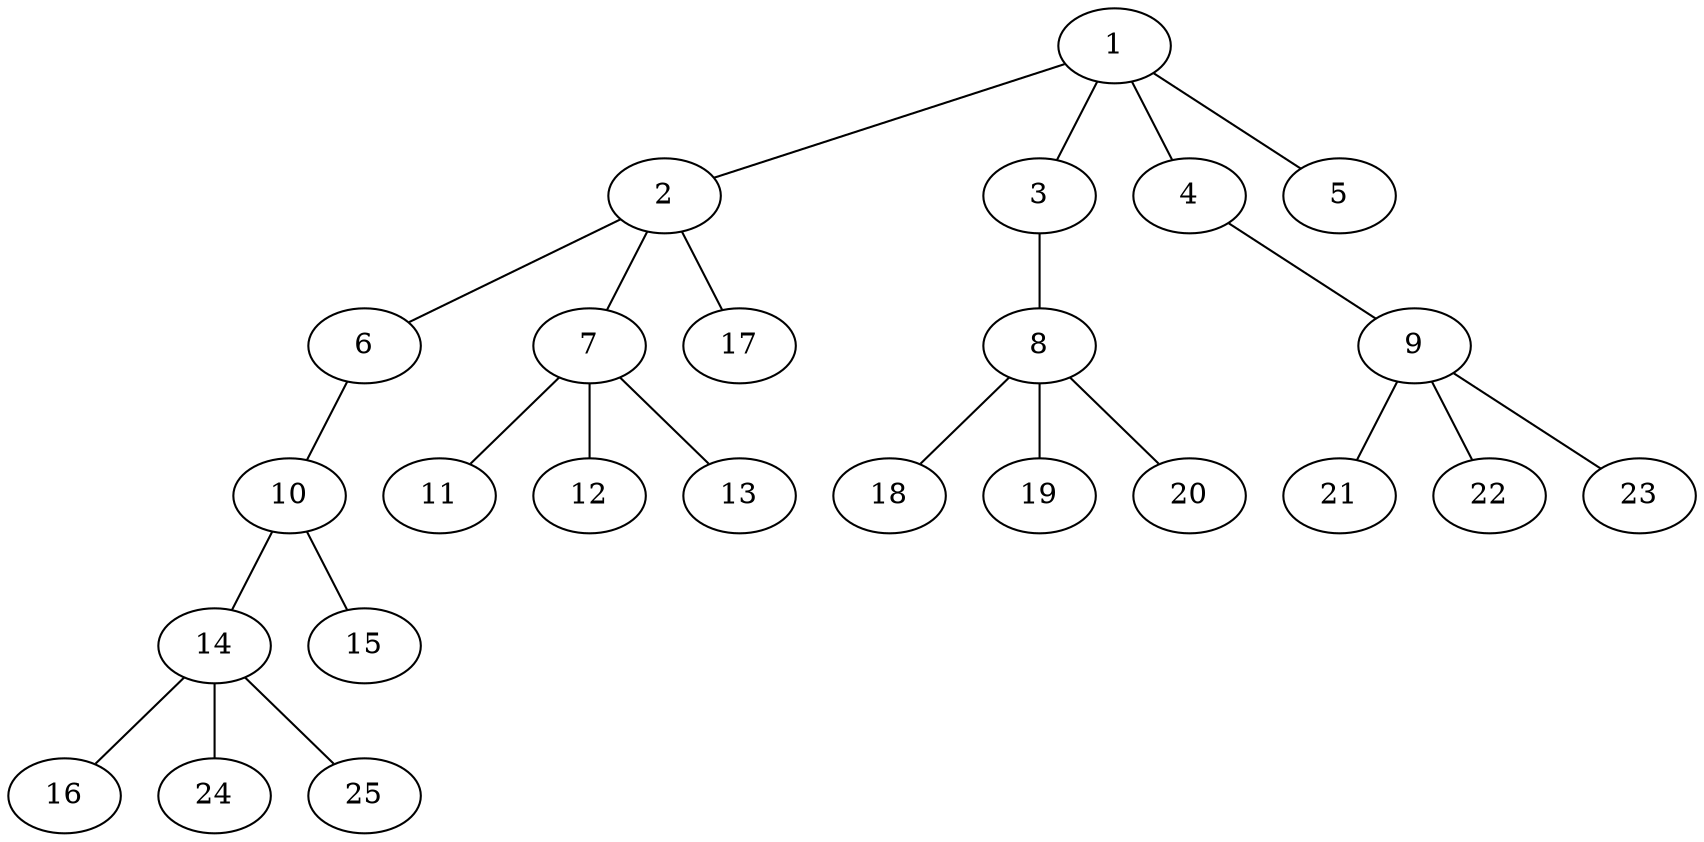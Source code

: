 graph molecule_3658 {
	1	 [chem=P];
	2	 [chem=C];
	1 -- 2	 [valence=1];
	3	 [chem=O];
	1 -- 3	 [valence=1];
	4	 [chem=O];
	1 -- 4	 [valence=1];
	5	 [chem=O];
	1 -- 5	 [valence=2];
	6	 [chem=O];
	2 -- 6	 [valence=1];
	7	 [chem=C];
	2 -- 7	 [valence=1];
	17	 [chem=H];
	2 -- 17	 [valence=1];
	8	 [chem=C];
	3 -- 8	 [valence=1];
	9	 [chem=C];
	4 -- 9	 [valence=1];
	10	 [chem=C];
	6 -- 10	 [valence=1];
	11	 [chem=Cl];
	7 -- 11	 [valence=1];
	12	 [chem=Cl];
	7 -- 12	 [valence=1];
	13	 [chem=Cl];
	7 -- 13	 [valence=1];
	18	 [chem=H];
	8 -- 18	 [valence=1];
	19	 [chem=H];
	8 -- 19	 [valence=1];
	20	 [chem=H];
	8 -- 20	 [valence=1];
	21	 [chem=H];
	9 -- 21	 [valence=1];
	22	 [chem=H];
	9 -- 22	 [valence=1];
	23	 [chem=H];
	9 -- 23	 [valence=1];
	14	 [chem=C];
	10 -- 14	 [valence=1];
	15	 [chem=O];
	10 -- 15	 [valence=2];
	16	 [chem=Cl];
	14 -- 16	 [valence=1];
	24	 [chem=H];
	14 -- 24	 [valence=1];
	25	 [chem=H];
	14 -- 25	 [valence=1];
}
